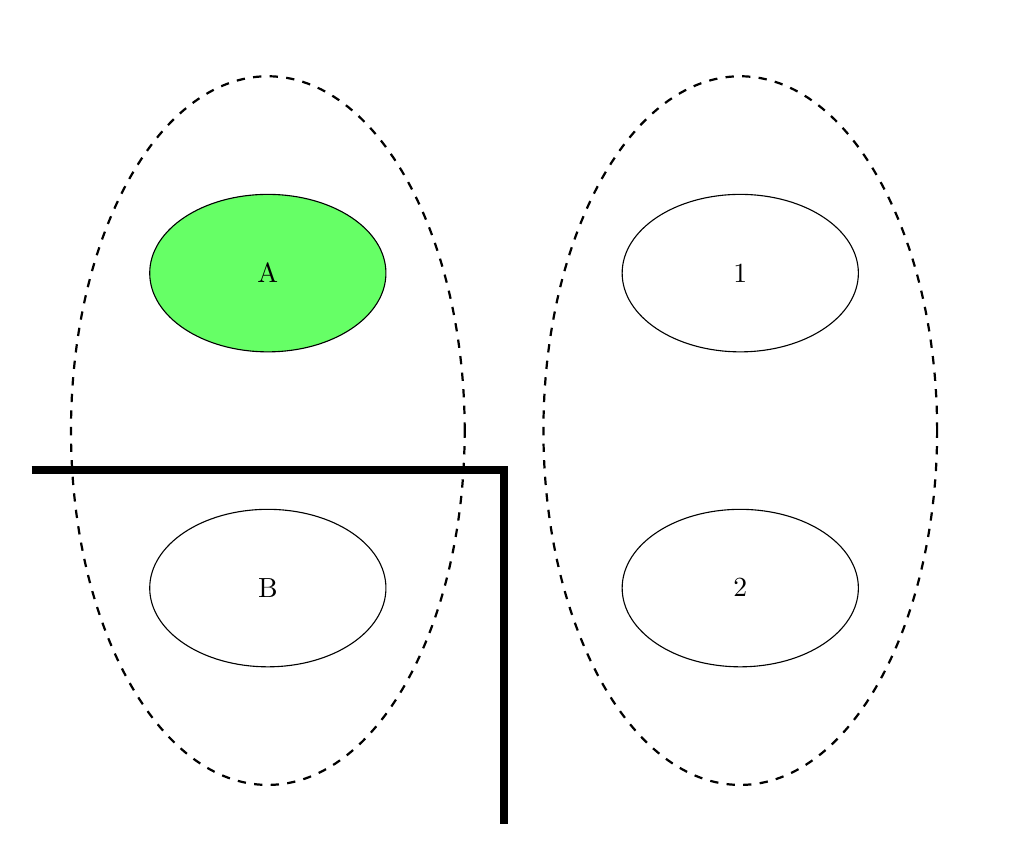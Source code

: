 \begin{tikzpicture}

\draw[fill=green!60]  (-2,1) node{A} ellipse (1.5 and 1);
\draw  (4,1) node{1} ellipse (1.5 and 1);
\draw  (-2,-3) node{B} ellipse (1.5 and 1);
\draw  (4,-3) node{2} ellipse (1.5 and 1);
\draw[thick, dashed]  (-2,-1) ellipse (2.5 and 4.5);
\draw[thick, dashed]  (4,-1) ellipse (2.5 and 4.5);


\draw [line width=1mm](-5,-1.5) -- (1,-1.5) -- (1,-6);
\node at (7,0) {};
\node at (1,4) {};
\end{tikzpicture}
